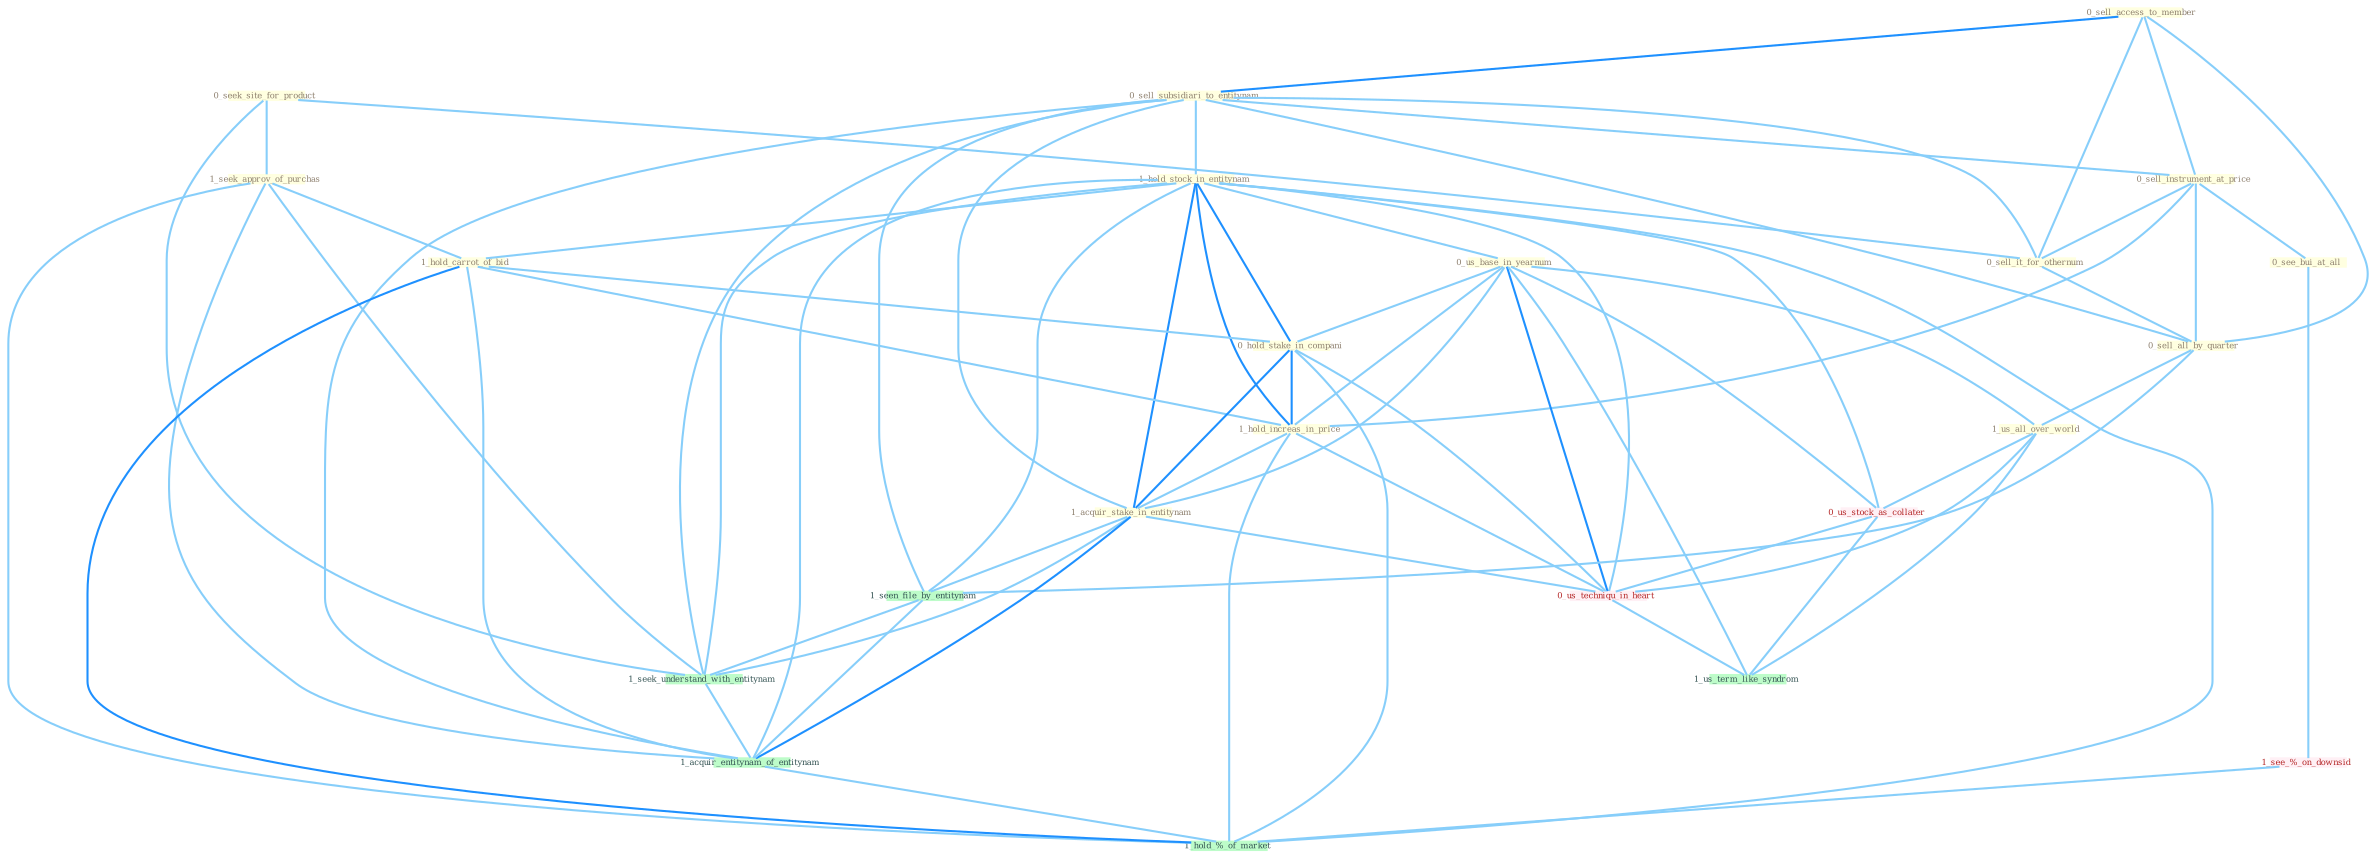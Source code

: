 Graph G{ 
    node
    [shape=polygon,style=filled,width=.5,height=.06,color="#BDFCC9",fixedsize=true,fontsize=4,
    fontcolor="#2f4f4f"];
    {node
    [color="#ffffe0", fontcolor="#8b7d6b"] "0_sell_access_to_member " "0_sell_subsidiari_to_entitynam " "0_sell_instrument_at_price " "1_hold_stock_in_entitynam " "0_seek_site_for_product " "1_seek_approv_of_purchas " "1_hold_carrot_of_bid " "0_see_bui_at_all " "0_us_base_in_yearnum " "0_hold_stake_in_compani " "1_hold_increas_in_price " "0_sell_it_for_othernum " "0_sell_all_by_quarter " "1_acquir_stake_in_entitynam " "1_us_all_over_world "}
{node [color="#fff0f5", fontcolor="#b22222"] "0_us_stock_as_collater " "0_us_techniqu_in_heart " "1_see_%_on_downsid "}
edge [color="#B0E2FF"];

	"0_sell_access_to_member " -- "0_sell_subsidiari_to_entitynam " [w="2", color="#1e90ff" , len=0.8];
	"0_sell_access_to_member " -- "0_sell_instrument_at_price " [w="1", color="#87cefa" ];
	"0_sell_access_to_member " -- "0_sell_it_for_othernum " [w="1", color="#87cefa" ];
	"0_sell_access_to_member " -- "0_sell_all_by_quarter " [w="1", color="#87cefa" ];
	"0_sell_subsidiari_to_entitynam " -- "0_sell_instrument_at_price " [w="1", color="#87cefa" ];
	"0_sell_subsidiari_to_entitynam " -- "1_hold_stock_in_entitynam " [w="1", color="#87cefa" ];
	"0_sell_subsidiari_to_entitynam " -- "0_sell_it_for_othernum " [w="1", color="#87cefa" ];
	"0_sell_subsidiari_to_entitynam " -- "0_sell_all_by_quarter " [w="1", color="#87cefa" ];
	"0_sell_subsidiari_to_entitynam " -- "1_acquir_stake_in_entitynam " [w="1", color="#87cefa" ];
	"0_sell_subsidiari_to_entitynam " -- "1_seen_file_by_entitynam " [w="1", color="#87cefa" ];
	"0_sell_subsidiari_to_entitynam " -- "1_seek_understand_with_entitynam " [w="1", color="#87cefa" ];
	"0_sell_subsidiari_to_entitynam " -- "1_acquir_entitynam_of_entitynam " [w="1", color="#87cefa" ];
	"0_sell_instrument_at_price " -- "0_see_bui_at_all " [w="1", color="#87cefa" ];
	"0_sell_instrument_at_price " -- "1_hold_increas_in_price " [w="1", color="#87cefa" ];
	"0_sell_instrument_at_price " -- "0_sell_it_for_othernum " [w="1", color="#87cefa" ];
	"0_sell_instrument_at_price " -- "0_sell_all_by_quarter " [w="1", color="#87cefa" ];
	"1_hold_stock_in_entitynam " -- "1_hold_carrot_of_bid " [w="1", color="#87cefa" ];
	"1_hold_stock_in_entitynam " -- "0_us_base_in_yearnum " [w="1", color="#87cefa" ];
	"1_hold_stock_in_entitynam " -- "0_hold_stake_in_compani " [w="2", color="#1e90ff" , len=0.8];
	"1_hold_stock_in_entitynam " -- "1_hold_increas_in_price " [w="2", color="#1e90ff" , len=0.8];
	"1_hold_stock_in_entitynam " -- "1_acquir_stake_in_entitynam " [w="2", color="#1e90ff" , len=0.8];
	"1_hold_stock_in_entitynam " -- "1_seen_file_by_entitynam " [w="1", color="#87cefa" ];
	"1_hold_stock_in_entitynam " -- "0_us_stock_as_collater " [w="1", color="#87cefa" ];
	"1_hold_stock_in_entitynam " -- "1_seek_understand_with_entitynam " [w="1", color="#87cefa" ];
	"1_hold_stock_in_entitynam " -- "1_acquir_entitynam_of_entitynam " [w="1", color="#87cefa" ];
	"1_hold_stock_in_entitynam " -- "0_us_techniqu_in_heart " [w="1", color="#87cefa" ];
	"1_hold_stock_in_entitynam " -- "1_hold_%_of_market " [w="1", color="#87cefa" ];
	"0_seek_site_for_product " -- "1_seek_approv_of_purchas " [w="1", color="#87cefa" ];
	"0_seek_site_for_product " -- "0_sell_it_for_othernum " [w="1", color="#87cefa" ];
	"0_seek_site_for_product " -- "1_seek_understand_with_entitynam " [w="1", color="#87cefa" ];
	"1_seek_approv_of_purchas " -- "1_hold_carrot_of_bid " [w="1", color="#87cefa" ];
	"1_seek_approv_of_purchas " -- "1_seek_understand_with_entitynam " [w="1", color="#87cefa" ];
	"1_seek_approv_of_purchas " -- "1_acquir_entitynam_of_entitynam " [w="1", color="#87cefa" ];
	"1_seek_approv_of_purchas " -- "1_hold_%_of_market " [w="1", color="#87cefa" ];
	"1_hold_carrot_of_bid " -- "0_hold_stake_in_compani " [w="1", color="#87cefa" ];
	"1_hold_carrot_of_bid " -- "1_hold_increas_in_price " [w="1", color="#87cefa" ];
	"1_hold_carrot_of_bid " -- "1_acquir_entitynam_of_entitynam " [w="1", color="#87cefa" ];
	"1_hold_carrot_of_bid " -- "1_hold_%_of_market " [w="2", color="#1e90ff" , len=0.8];
	"0_see_bui_at_all " -- "1_see_%_on_downsid " [w="1", color="#87cefa" ];
	"0_us_base_in_yearnum " -- "0_hold_stake_in_compani " [w="1", color="#87cefa" ];
	"0_us_base_in_yearnum " -- "1_hold_increas_in_price " [w="1", color="#87cefa" ];
	"0_us_base_in_yearnum " -- "1_acquir_stake_in_entitynam " [w="1", color="#87cefa" ];
	"0_us_base_in_yearnum " -- "1_us_all_over_world " [w="1", color="#87cefa" ];
	"0_us_base_in_yearnum " -- "0_us_stock_as_collater " [w="1", color="#87cefa" ];
	"0_us_base_in_yearnum " -- "0_us_techniqu_in_heart " [w="2", color="#1e90ff" , len=0.8];
	"0_us_base_in_yearnum " -- "1_us_term_like_syndrom " [w="1", color="#87cefa" ];
	"0_hold_stake_in_compani " -- "1_hold_increas_in_price " [w="2", color="#1e90ff" , len=0.8];
	"0_hold_stake_in_compani " -- "1_acquir_stake_in_entitynam " [w="2", color="#1e90ff" , len=0.8];
	"0_hold_stake_in_compani " -- "0_us_techniqu_in_heart " [w="1", color="#87cefa" ];
	"0_hold_stake_in_compani " -- "1_hold_%_of_market " [w="1", color="#87cefa" ];
	"1_hold_increas_in_price " -- "1_acquir_stake_in_entitynam " [w="1", color="#87cefa" ];
	"1_hold_increas_in_price " -- "0_us_techniqu_in_heart " [w="1", color="#87cefa" ];
	"1_hold_increas_in_price " -- "1_hold_%_of_market " [w="1", color="#87cefa" ];
	"0_sell_it_for_othernum " -- "0_sell_all_by_quarter " [w="1", color="#87cefa" ];
	"0_sell_all_by_quarter " -- "1_us_all_over_world " [w="1", color="#87cefa" ];
	"0_sell_all_by_quarter " -- "1_seen_file_by_entitynam " [w="1", color="#87cefa" ];
	"1_acquir_stake_in_entitynam " -- "1_seen_file_by_entitynam " [w="1", color="#87cefa" ];
	"1_acquir_stake_in_entitynam " -- "1_seek_understand_with_entitynam " [w="1", color="#87cefa" ];
	"1_acquir_stake_in_entitynam " -- "1_acquir_entitynam_of_entitynam " [w="2", color="#1e90ff" , len=0.8];
	"1_acquir_stake_in_entitynam " -- "0_us_techniqu_in_heart " [w="1", color="#87cefa" ];
	"1_us_all_over_world " -- "0_us_stock_as_collater " [w="1", color="#87cefa" ];
	"1_us_all_over_world " -- "0_us_techniqu_in_heart " [w="1", color="#87cefa" ];
	"1_us_all_over_world " -- "1_us_term_like_syndrom " [w="1", color="#87cefa" ];
	"1_seen_file_by_entitynam " -- "1_seek_understand_with_entitynam " [w="1", color="#87cefa" ];
	"1_seen_file_by_entitynam " -- "1_acquir_entitynam_of_entitynam " [w="1", color="#87cefa" ];
	"0_us_stock_as_collater " -- "0_us_techniqu_in_heart " [w="1", color="#87cefa" ];
	"0_us_stock_as_collater " -- "1_us_term_like_syndrom " [w="1", color="#87cefa" ];
	"1_seek_understand_with_entitynam " -- "1_acquir_entitynam_of_entitynam " [w="1", color="#87cefa" ];
	"1_acquir_entitynam_of_entitynam " -- "1_hold_%_of_market " [w="1", color="#87cefa" ];
	"0_us_techniqu_in_heart " -- "1_us_term_like_syndrom " [w="1", color="#87cefa" ];
	"1_see_%_on_downsid " -- "1_hold_%_of_market " [w="1", color="#87cefa" ];
}
